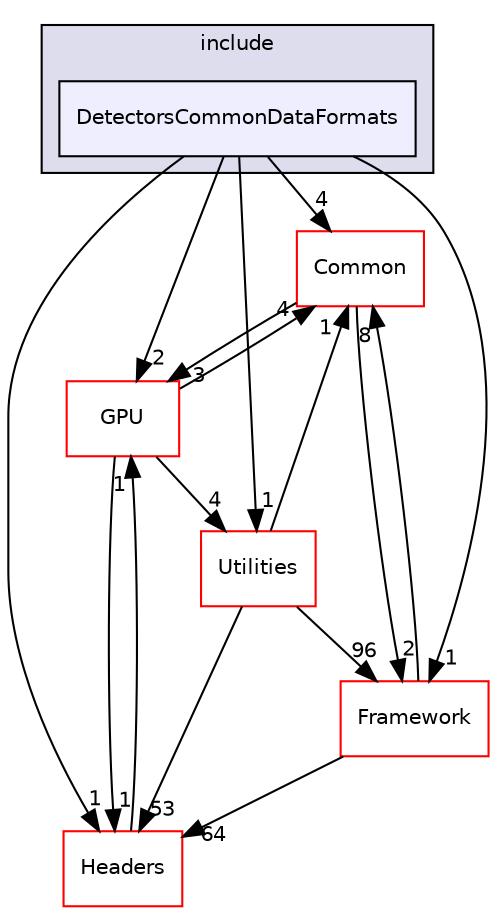 digraph "/home/travis/build/AliceO2Group/AliceO2/DataFormats/Detectors/Common/include/DetectorsCommonDataFormats" {
  bgcolor=transparent;
  compound=true
  node [ fontsize="10", fontname="Helvetica"];
  edge [ labelfontsize="10", labelfontname="Helvetica"];
  subgraph clusterdir_67c58cc5aaf29270141b8a8cdbb7295e {
    graph [ bgcolor="#ddddee", pencolor="black", label="include" fontname="Helvetica", fontsize="10", URL="dir_67c58cc5aaf29270141b8a8cdbb7295e.html"]
  dir_31cee524eb436ea096641b9630c45e12 [shape=box, label="DetectorsCommonDataFormats", style="filled", fillcolor="#eeeeff", pencolor="black", URL="dir_31cee524eb436ea096641b9630c45e12.html"];
  }
  dir_4ab6b4cc6a7edbff49100e9123df213f [shape=box label="Common" color="red" URL="dir_4ab6b4cc6a7edbff49100e9123df213f.html"];
  dir_183e7c4434404fe9096e1bd8673e1fcf [shape=box label="Headers" color="red" URL="dir_183e7c4434404fe9096e1bd8673e1fcf.html"];
  dir_b05a5fa85f84bfc9013183c9d87f9a36 [shape=box label="Utilities" color="red" URL="dir_b05a5fa85f84bfc9013183c9d87f9a36.html"];
  dir_f511f1e9c03c071966ae594f00bbc5e0 [shape=box label="GPU" color="red" URL="dir_f511f1e9c03c071966ae594f00bbc5e0.html"];
  dir_bcbb2cf9a3d3d83e5515c82071a07177 [shape=box label="Framework" color="red" URL="dir_bcbb2cf9a3d3d83e5515c82071a07177.html"];
  dir_4ab6b4cc6a7edbff49100e9123df213f->dir_f511f1e9c03c071966ae594f00bbc5e0 [headlabel="3", labeldistance=1.5 headhref="dir_000035_000737.html"];
  dir_4ab6b4cc6a7edbff49100e9123df213f->dir_bcbb2cf9a3d3d83e5515c82071a07177 [headlabel="2", labeldistance=1.5 headhref="dir_000035_000061.html"];
  dir_31cee524eb436ea096641b9630c45e12->dir_4ab6b4cc6a7edbff49100e9123df213f [headlabel="4", labeldistance=1.5 headhref="dir_000101_000035.html"];
  dir_31cee524eb436ea096641b9630c45e12->dir_183e7c4434404fe9096e1bd8673e1fcf [headlabel="1", labeldistance=1.5 headhref="dir_000101_000092.html"];
  dir_31cee524eb436ea096641b9630c45e12->dir_b05a5fa85f84bfc9013183c9d87f9a36 [headlabel="1", labeldistance=1.5 headhref="dir_000101_000620.html"];
  dir_31cee524eb436ea096641b9630c45e12->dir_f511f1e9c03c071966ae594f00bbc5e0 [headlabel="2", labeldistance=1.5 headhref="dir_000101_000737.html"];
  dir_31cee524eb436ea096641b9630c45e12->dir_bcbb2cf9a3d3d83e5515c82071a07177 [headlabel="1", labeldistance=1.5 headhref="dir_000101_000061.html"];
  dir_183e7c4434404fe9096e1bd8673e1fcf->dir_f511f1e9c03c071966ae594f00bbc5e0 [headlabel="1", labeldistance=1.5 headhref="dir_000092_000737.html"];
  dir_b05a5fa85f84bfc9013183c9d87f9a36->dir_4ab6b4cc6a7edbff49100e9123df213f [headlabel="1", labeldistance=1.5 headhref="dir_000620_000035.html"];
  dir_b05a5fa85f84bfc9013183c9d87f9a36->dir_183e7c4434404fe9096e1bd8673e1fcf [headlabel="53", labeldistance=1.5 headhref="dir_000620_000092.html"];
  dir_b05a5fa85f84bfc9013183c9d87f9a36->dir_bcbb2cf9a3d3d83e5515c82071a07177 [headlabel="96", labeldistance=1.5 headhref="dir_000620_000061.html"];
  dir_f511f1e9c03c071966ae594f00bbc5e0->dir_4ab6b4cc6a7edbff49100e9123df213f [headlabel="4", labeldistance=1.5 headhref="dir_000737_000035.html"];
  dir_f511f1e9c03c071966ae594f00bbc5e0->dir_183e7c4434404fe9096e1bd8673e1fcf [headlabel="1", labeldistance=1.5 headhref="dir_000737_000092.html"];
  dir_f511f1e9c03c071966ae594f00bbc5e0->dir_b05a5fa85f84bfc9013183c9d87f9a36 [headlabel="4", labeldistance=1.5 headhref="dir_000737_000620.html"];
  dir_bcbb2cf9a3d3d83e5515c82071a07177->dir_4ab6b4cc6a7edbff49100e9123df213f [headlabel="8", labeldistance=1.5 headhref="dir_000061_000035.html"];
  dir_bcbb2cf9a3d3d83e5515c82071a07177->dir_183e7c4434404fe9096e1bd8673e1fcf [headlabel="64", labeldistance=1.5 headhref="dir_000061_000092.html"];
}
